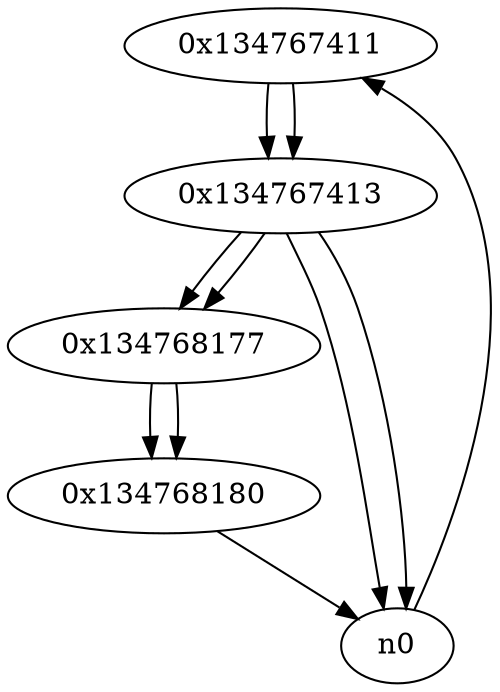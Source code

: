 digraph G{
/* nodes */
  n1 [label="0x134767411"]
  n2 [label="0x134767413"]
  n3 [label="0x134768177"]
  n4 [label="0x134768180"]
/* edges */
n1 -> n2;
n0 -> n1;
n2 -> n3;
n2 -> n0;
n2 -> n0;
n1 -> n2;
n3 -> n4;
n2 -> n3;
n4 -> n0;
n3 -> n4;
}
